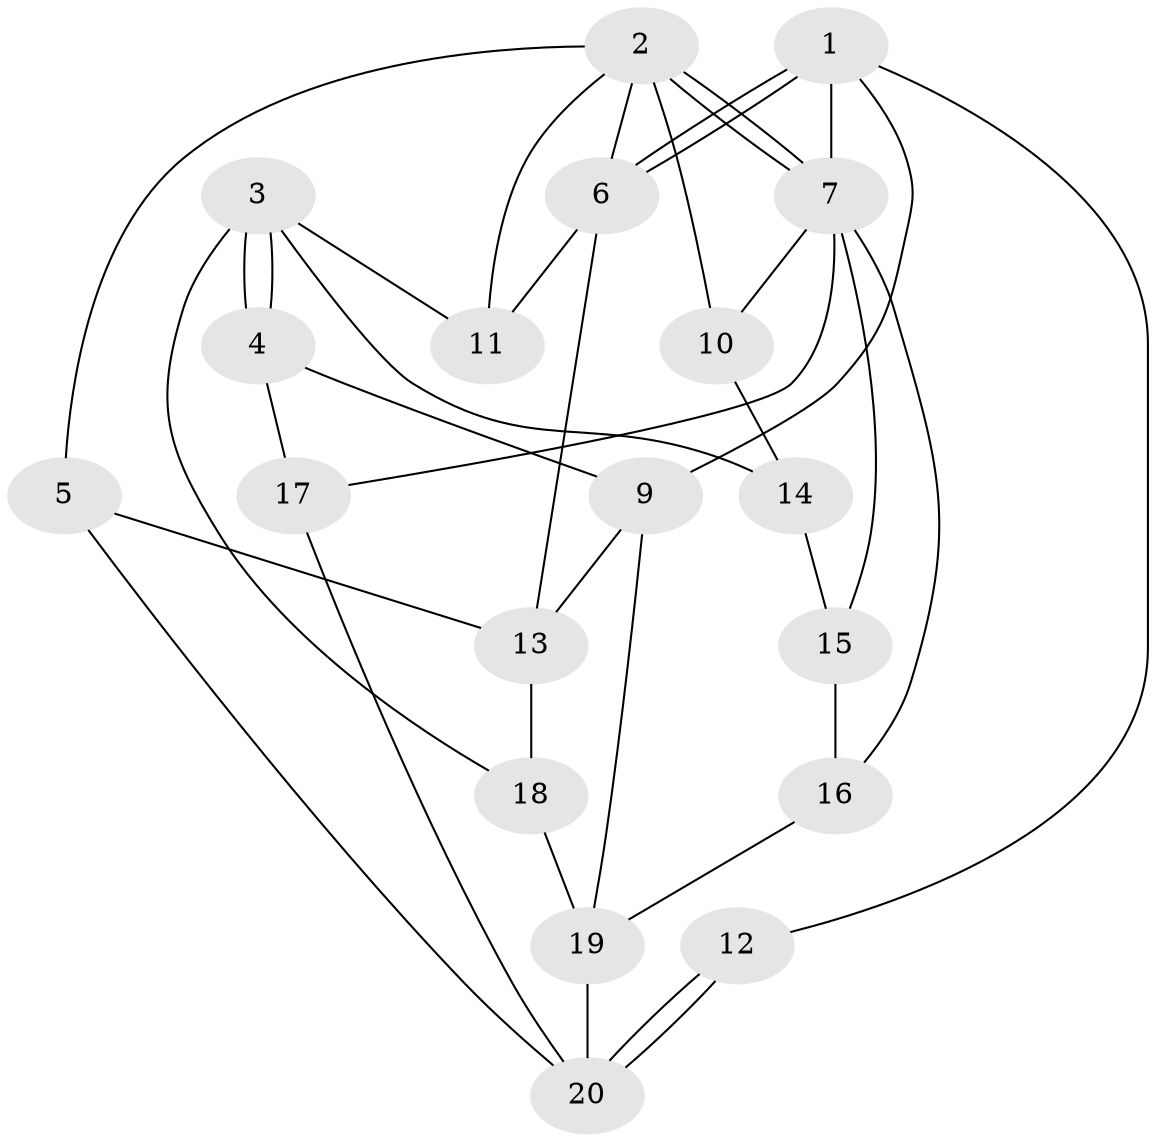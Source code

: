 // Generated by graph-tools (version 1.1) at 2025/46/02/15/25 05:46:28]
// undirected, 19 vertices, 38 edges
graph export_dot {
graph [start="1"]
  node [color=gray90,style=filled];
  1;
  2;
  3;
  4;
  5;
  6;
  7;
  9;
  10;
  11;
  12 [super="+8"];
  13;
  14;
  15;
  16;
  17;
  18 [super="+8"];
  19;
  20;
  1 -- 6;
  1 -- 6;
  1 -- 9;
  1 -- 7;
  1 -- 12;
  2 -- 11;
  2 -- 7;
  2 -- 7;
  2 -- 5;
  2 -- 6;
  2 -- 10;
  3 -- 4;
  3 -- 4;
  3 -- 14;
  3 -- 11;
  3 -- 18;
  4 -- 9;
  4 -- 17;
  5 -- 20;
  5 -- 13;
  6 -- 11;
  6 -- 13;
  7 -- 10;
  7 -- 15;
  7 -- 16;
  7 -- 17;
  9 -- 19;
  9 -- 13;
  10 -- 14;
  12 -- 20;
  12 -- 20;
  13 -- 18;
  14 -- 15;
  15 -- 16;
  16 -- 19;
  17 -- 20;
  18 -- 19;
  19 -- 20;
}
